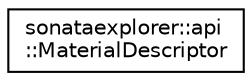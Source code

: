 digraph "Graphical Class Hierarchy"
{
 // LATEX_PDF_SIZE
  edge [fontname="Helvetica",fontsize="10",labelfontname="Helvetica",labelfontsize="10"];
  node [fontname="Helvetica",fontsize="10",shape=record];
  rankdir="LR";
  Node0 [label="sonataexplorer::api\l::MaterialDescriptor",height=0.2,width=0.4,color="black", fillcolor="white", style="filled",URL="$d7/dbd/structsonataexplorer_1_1api_1_1MaterialDescriptor.html",tooltip=" "];
}

